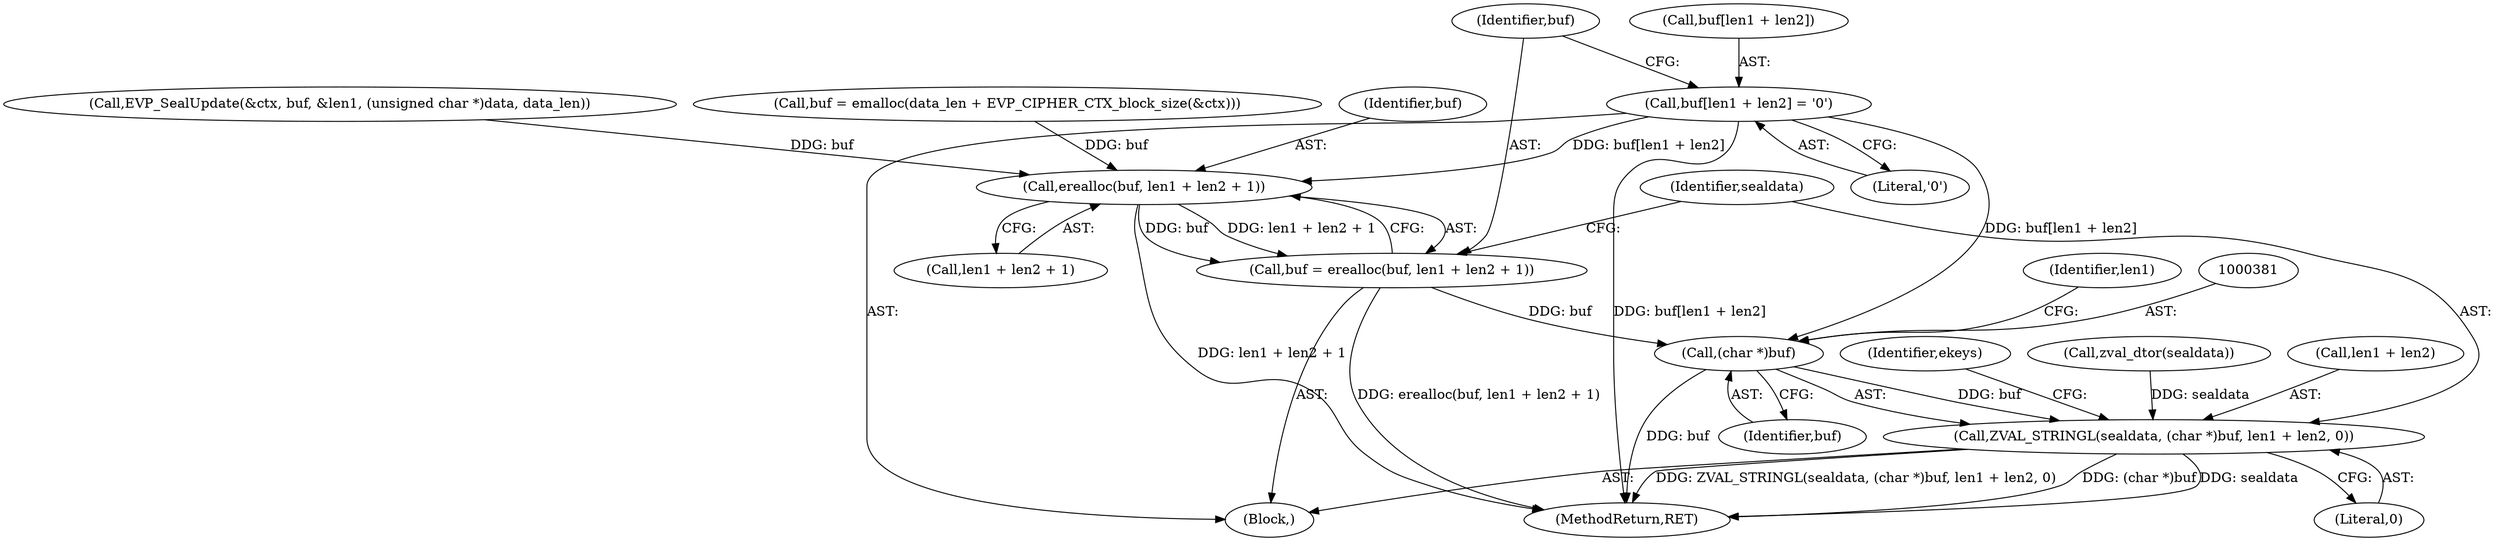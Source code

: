 digraph "0_php_89637c6b41b510c20d262c17483f582f115c66d6@array" {
"1000362" [label="(Call,buf[len1 + len2] = '\0')"];
"1000371" [label="(Call,erealloc(buf, len1 + len2 + 1))"];
"1000369" [label="(Call,buf = erealloc(buf, len1 + len2 + 1))"];
"1000380" [label="(Call,(char *)buf)"];
"1000378" [label="(Call,ZVAL_STRINGL(sealdata, (char *)buf, len1 + len2, 0))"];
"1000386" [label="(Literal,0)"];
"1000362" [label="(Call,buf[len1 + len2] = '\0')"];
"1000369" [label="(Call,buf = erealloc(buf, len1 + len2 + 1))"];
"1000379" [label="(Identifier,sealdata)"];
"1000384" [label="(Identifier,len1)"];
"1000372" [label="(Identifier,buf)"];
"1000507" [label="(MethodReturn,RET)"];
"1000326" [label="(Call,EVP_SealUpdate(&ctx, buf, &len1, (unsigned char *)data, data_len))"];
"1000359" [label="(Block,)"];
"1000360" [label="(Call,zval_dtor(sealdata))"];
"1000370" [label="(Identifier,buf)"];
"1000363" [label="(Call,buf[len1 + len2])"];
"1000371" [label="(Call,erealloc(buf, len1 + len2 + 1))"];
"1000378" [label="(Call,ZVAL_STRINGL(sealdata, (char *)buf, len1 + len2, 0))"];
"1000382" [label="(Identifier,buf)"];
"1000380" [label="(Call,(char *)buf)"];
"1000300" [label="(Call,buf = emalloc(data_len + EVP_CIPHER_CTX_block_size(&ctx)))"];
"1000383" [label="(Call,len1 + len2)"];
"1000388" [label="(Identifier,ekeys)"];
"1000373" [label="(Call,len1 + len2 + 1)"];
"1000368" [label="(Literal,'\0')"];
"1000362" -> "1000359"  [label="AST: "];
"1000362" -> "1000368"  [label="CFG: "];
"1000363" -> "1000362"  [label="AST: "];
"1000368" -> "1000362"  [label="AST: "];
"1000370" -> "1000362"  [label="CFG: "];
"1000362" -> "1000507"  [label="DDG: buf[len1 + len2]"];
"1000362" -> "1000371"  [label="DDG: buf[len1 + len2]"];
"1000362" -> "1000380"  [label="DDG: buf[len1 + len2]"];
"1000371" -> "1000369"  [label="AST: "];
"1000371" -> "1000373"  [label="CFG: "];
"1000372" -> "1000371"  [label="AST: "];
"1000373" -> "1000371"  [label="AST: "];
"1000369" -> "1000371"  [label="CFG: "];
"1000371" -> "1000507"  [label="DDG: len1 + len2 + 1"];
"1000371" -> "1000369"  [label="DDG: buf"];
"1000371" -> "1000369"  [label="DDG: len1 + len2 + 1"];
"1000300" -> "1000371"  [label="DDG: buf"];
"1000326" -> "1000371"  [label="DDG: buf"];
"1000369" -> "1000359"  [label="AST: "];
"1000370" -> "1000369"  [label="AST: "];
"1000379" -> "1000369"  [label="CFG: "];
"1000369" -> "1000507"  [label="DDG: erealloc(buf, len1 + len2 + 1)"];
"1000369" -> "1000380"  [label="DDG: buf"];
"1000380" -> "1000378"  [label="AST: "];
"1000380" -> "1000382"  [label="CFG: "];
"1000381" -> "1000380"  [label="AST: "];
"1000382" -> "1000380"  [label="AST: "];
"1000384" -> "1000380"  [label="CFG: "];
"1000380" -> "1000507"  [label="DDG: buf"];
"1000380" -> "1000378"  [label="DDG: buf"];
"1000378" -> "1000359"  [label="AST: "];
"1000378" -> "1000386"  [label="CFG: "];
"1000379" -> "1000378"  [label="AST: "];
"1000383" -> "1000378"  [label="AST: "];
"1000386" -> "1000378"  [label="AST: "];
"1000388" -> "1000378"  [label="CFG: "];
"1000378" -> "1000507"  [label="DDG: (char *)buf"];
"1000378" -> "1000507"  [label="DDG: sealdata"];
"1000378" -> "1000507"  [label="DDG: ZVAL_STRINGL(sealdata, (char *)buf, len1 + len2, 0)"];
"1000360" -> "1000378"  [label="DDG: sealdata"];
}

